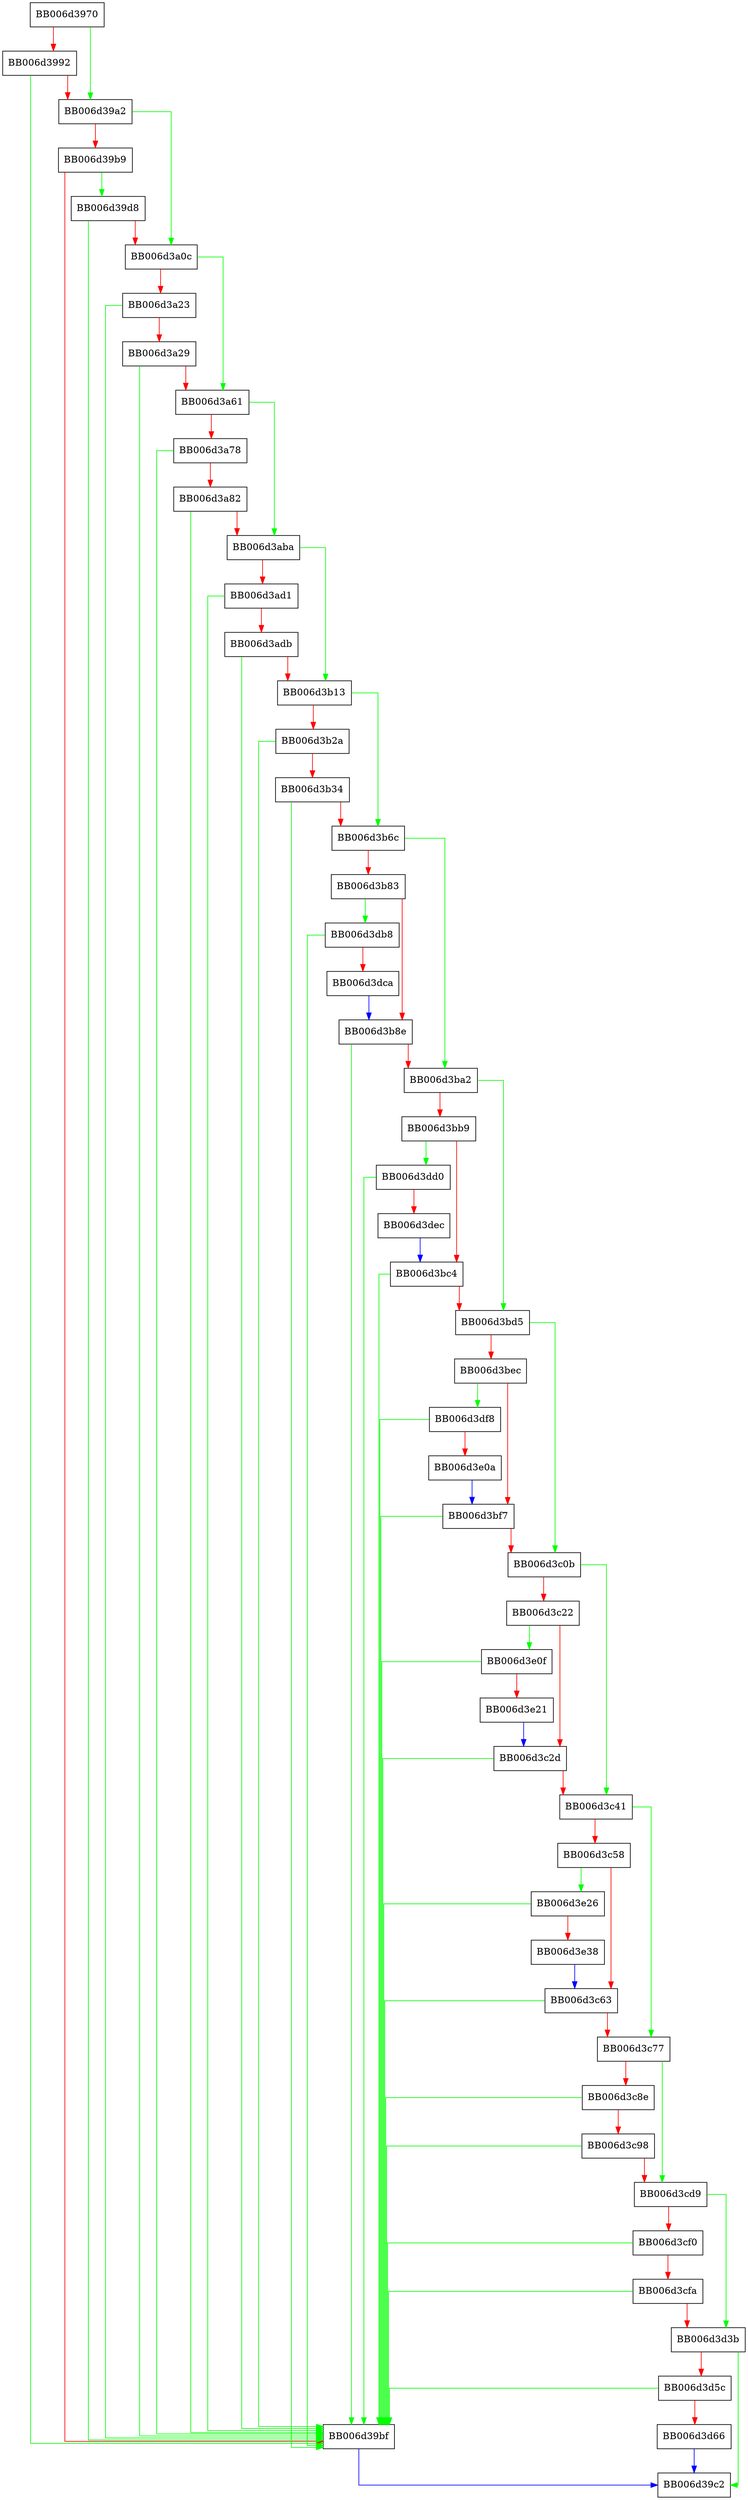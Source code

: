 digraph ec_gen_set_params {
  node [shape="box"];
  graph [splines=ortho];
  BB006d3970 -> BB006d39a2 [color="green"];
  BB006d3970 -> BB006d3992 [color="red"];
  BB006d3992 -> BB006d39bf [color="green"];
  BB006d3992 -> BB006d39a2 [color="red"];
  BB006d39a2 -> BB006d3a0c [color="green"];
  BB006d39a2 -> BB006d39b9 [color="red"];
  BB006d39b9 -> BB006d39d8 [color="green"];
  BB006d39b9 -> BB006d39bf [color="red"];
  BB006d39bf -> BB006d39c2 [color="blue"];
  BB006d39d8 -> BB006d39bf [color="green"];
  BB006d39d8 -> BB006d3a0c [color="red"];
  BB006d3a0c -> BB006d3a61 [color="green"];
  BB006d3a0c -> BB006d3a23 [color="red"];
  BB006d3a23 -> BB006d39bf [color="green"];
  BB006d3a23 -> BB006d3a29 [color="red"];
  BB006d3a29 -> BB006d39bf [color="green"];
  BB006d3a29 -> BB006d3a61 [color="red"];
  BB006d3a61 -> BB006d3aba [color="green"];
  BB006d3a61 -> BB006d3a78 [color="red"];
  BB006d3a78 -> BB006d39bf [color="green"];
  BB006d3a78 -> BB006d3a82 [color="red"];
  BB006d3a82 -> BB006d39bf [color="green"];
  BB006d3a82 -> BB006d3aba [color="red"];
  BB006d3aba -> BB006d3b13 [color="green"];
  BB006d3aba -> BB006d3ad1 [color="red"];
  BB006d3ad1 -> BB006d39bf [color="green"];
  BB006d3ad1 -> BB006d3adb [color="red"];
  BB006d3adb -> BB006d39bf [color="green"];
  BB006d3adb -> BB006d3b13 [color="red"];
  BB006d3b13 -> BB006d3b6c [color="green"];
  BB006d3b13 -> BB006d3b2a [color="red"];
  BB006d3b2a -> BB006d39bf [color="green"];
  BB006d3b2a -> BB006d3b34 [color="red"];
  BB006d3b34 -> BB006d39bf [color="green"];
  BB006d3b34 -> BB006d3b6c [color="red"];
  BB006d3b6c -> BB006d3ba2 [color="green"];
  BB006d3b6c -> BB006d3b83 [color="red"];
  BB006d3b83 -> BB006d3db8 [color="green"];
  BB006d3b83 -> BB006d3b8e [color="red"];
  BB006d3b8e -> BB006d39bf [color="green"];
  BB006d3b8e -> BB006d3ba2 [color="red"];
  BB006d3ba2 -> BB006d3bd5 [color="green"];
  BB006d3ba2 -> BB006d3bb9 [color="red"];
  BB006d3bb9 -> BB006d3dd0 [color="green"];
  BB006d3bb9 -> BB006d3bc4 [color="red"];
  BB006d3bc4 -> BB006d39bf [color="green"];
  BB006d3bc4 -> BB006d3bd5 [color="red"];
  BB006d3bd5 -> BB006d3c0b [color="green"];
  BB006d3bd5 -> BB006d3bec [color="red"];
  BB006d3bec -> BB006d3df8 [color="green"];
  BB006d3bec -> BB006d3bf7 [color="red"];
  BB006d3bf7 -> BB006d39bf [color="green"];
  BB006d3bf7 -> BB006d3c0b [color="red"];
  BB006d3c0b -> BB006d3c41 [color="green"];
  BB006d3c0b -> BB006d3c22 [color="red"];
  BB006d3c22 -> BB006d3e0f [color="green"];
  BB006d3c22 -> BB006d3c2d [color="red"];
  BB006d3c2d -> BB006d39bf [color="green"];
  BB006d3c2d -> BB006d3c41 [color="red"];
  BB006d3c41 -> BB006d3c77 [color="green"];
  BB006d3c41 -> BB006d3c58 [color="red"];
  BB006d3c58 -> BB006d3e26 [color="green"];
  BB006d3c58 -> BB006d3c63 [color="red"];
  BB006d3c63 -> BB006d39bf [color="green"];
  BB006d3c63 -> BB006d3c77 [color="red"];
  BB006d3c77 -> BB006d3cd9 [color="green"];
  BB006d3c77 -> BB006d3c8e [color="red"];
  BB006d3c8e -> BB006d39bf [color="green"];
  BB006d3c8e -> BB006d3c98 [color="red"];
  BB006d3c98 -> BB006d39bf [color="green"];
  BB006d3c98 -> BB006d3cd9 [color="red"];
  BB006d3cd9 -> BB006d3d3b [color="green"];
  BB006d3cd9 -> BB006d3cf0 [color="red"];
  BB006d3cf0 -> BB006d39bf [color="green"];
  BB006d3cf0 -> BB006d3cfa [color="red"];
  BB006d3cfa -> BB006d39bf [color="green"];
  BB006d3cfa -> BB006d3d3b [color="red"];
  BB006d3d3b -> BB006d39c2 [color="green"];
  BB006d3d3b -> BB006d3d5c [color="red"];
  BB006d3d5c -> BB006d39bf [color="green"];
  BB006d3d5c -> BB006d3d66 [color="red"];
  BB006d3d66 -> BB006d39c2 [color="blue"];
  BB006d3db8 -> BB006d39bf [color="green"];
  BB006d3db8 -> BB006d3dca [color="red"];
  BB006d3dca -> BB006d3b8e [color="blue"];
  BB006d3dd0 -> BB006d39bf [color="green"];
  BB006d3dd0 -> BB006d3dec [color="red"];
  BB006d3dec -> BB006d3bc4 [color="blue"];
  BB006d3df8 -> BB006d39bf [color="green"];
  BB006d3df8 -> BB006d3e0a [color="red"];
  BB006d3e0a -> BB006d3bf7 [color="blue"];
  BB006d3e0f -> BB006d39bf [color="green"];
  BB006d3e0f -> BB006d3e21 [color="red"];
  BB006d3e21 -> BB006d3c2d [color="blue"];
  BB006d3e26 -> BB006d39bf [color="green"];
  BB006d3e26 -> BB006d3e38 [color="red"];
  BB006d3e38 -> BB006d3c63 [color="blue"];
}